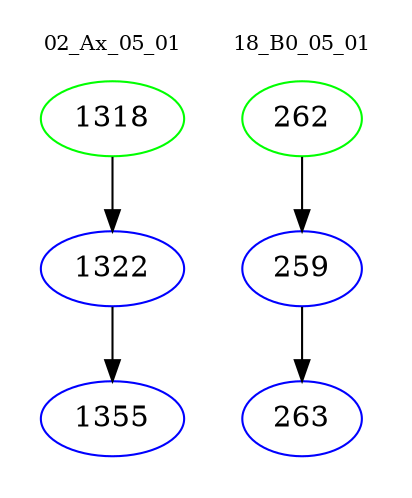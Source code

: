 digraph{
subgraph cluster_0 {
color = white
label = "02_Ax_05_01";
fontsize=10;
T0_1318 [label="1318", color="green"]
T0_1318 -> T0_1322 [color="black"]
T0_1322 [label="1322", color="blue"]
T0_1322 -> T0_1355 [color="black"]
T0_1355 [label="1355", color="blue"]
}
subgraph cluster_1 {
color = white
label = "18_B0_05_01";
fontsize=10;
T1_262 [label="262", color="green"]
T1_262 -> T1_259 [color="black"]
T1_259 [label="259", color="blue"]
T1_259 -> T1_263 [color="black"]
T1_263 [label="263", color="blue"]
}
}
